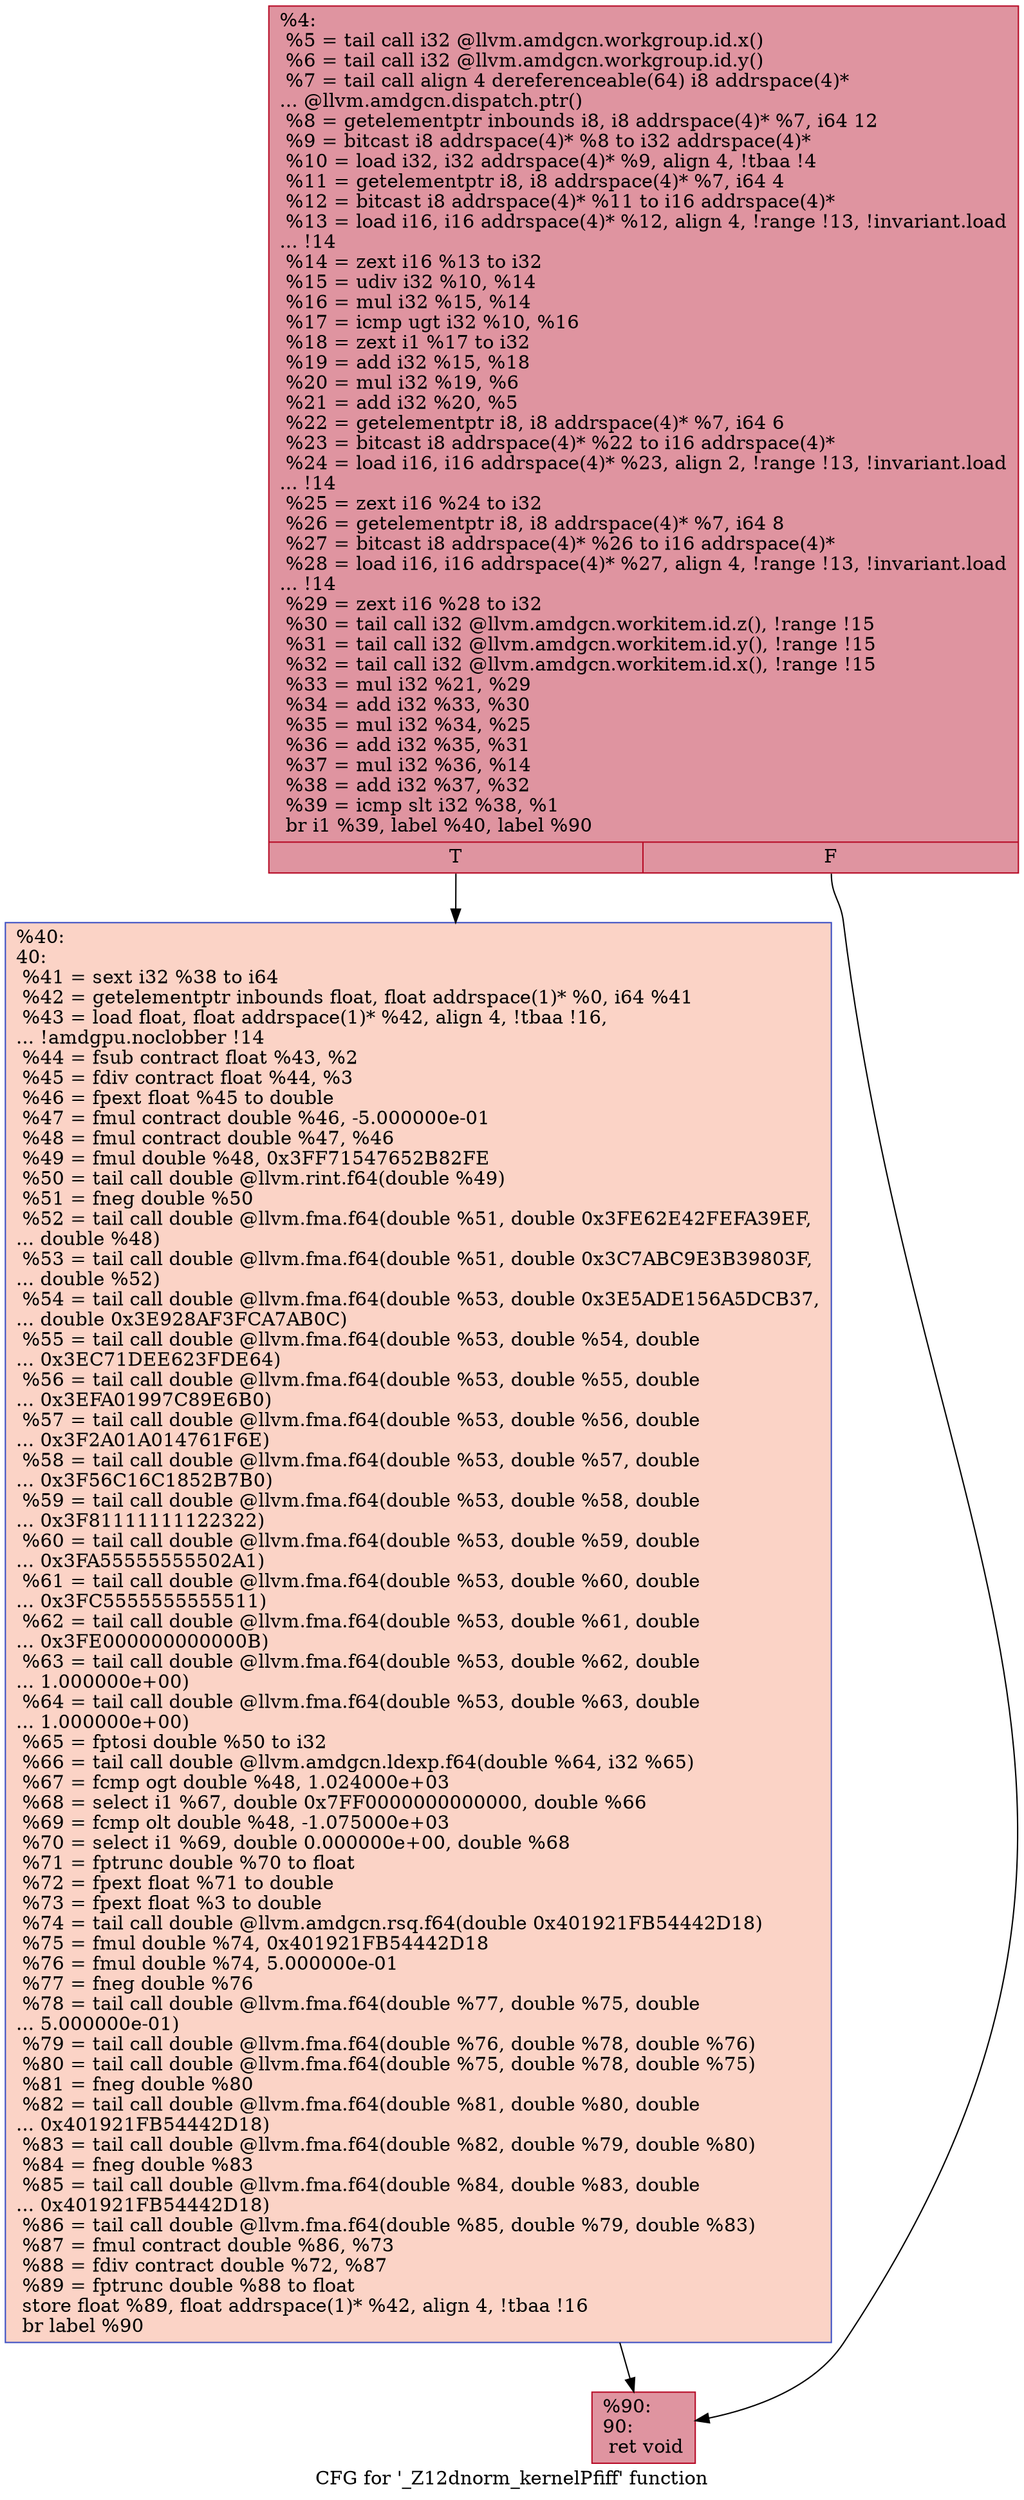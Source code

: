 digraph "CFG for '_Z12dnorm_kernelPfiff' function" {
	label="CFG for '_Z12dnorm_kernelPfiff' function";

	Node0x60c04d0 [shape=record,color="#b70d28ff", style=filled, fillcolor="#b70d2870",label="{%4:\l  %5 = tail call i32 @llvm.amdgcn.workgroup.id.x()\l  %6 = tail call i32 @llvm.amdgcn.workgroup.id.y()\l  %7 = tail call align 4 dereferenceable(64) i8 addrspace(4)*\l... @llvm.amdgcn.dispatch.ptr()\l  %8 = getelementptr inbounds i8, i8 addrspace(4)* %7, i64 12\l  %9 = bitcast i8 addrspace(4)* %8 to i32 addrspace(4)*\l  %10 = load i32, i32 addrspace(4)* %9, align 4, !tbaa !4\l  %11 = getelementptr i8, i8 addrspace(4)* %7, i64 4\l  %12 = bitcast i8 addrspace(4)* %11 to i16 addrspace(4)*\l  %13 = load i16, i16 addrspace(4)* %12, align 4, !range !13, !invariant.load\l... !14\l  %14 = zext i16 %13 to i32\l  %15 = udiv i32 %10, %14\l  %16 = mul i32 %15, %14\l  %17 = icmp ugt i32 %10, %16\l  %18 = zext i1 %17 to i32\l  %19 = add i32 %15, %18\l  %20 = mul i32 %19, %6\l  %21 = add i32 %20, %5\l  %22 = getelementptr i8, i8 addrspace(4)* %7, i64 6\l  %23 = bitcast i8 addrspace(4)* %22 to i16 addrspace(4)*\l  %24 = load i16, i16 addrspace(4)* %23, align 2, !range !13, !invariant.load\l... !14\l  %25 = zext i16 %24 to i32\l  %26 = getelementptr i8, i8 addrspace(4)* %7, i64 8\l  %27 = bitcast i8 addrspace(4)* %26 to i16 addrspace(4)*\l  %28 = load i16, i16 addrspace(4)* %27, align 4, !range !13, !invariant.load\l... !14\l  %29 = zext i16 %28 to i32\l  %30 = tail call i32 @llvm.amdgcn.workitem.id.z(), !range !15\l  %31 = tail call i32 @llvm.amdgcn.workitem.id.y(), !range !15\l  %32 = tail call i32 @llvm.amdgcn.workitem.id.x(), !range !15\l  %33 = mul i32 %21, %29\l  %34 = add i32 %33, %30\l  %35 = mul i32 %34, %25\l  %36 = add i32 %35, %31\l  %37 = mul i32 %36, %14\l  %38 = add i32 %37, %32\l  %39 = icmp slt i32 %38, %1\l  br i1 %39, label %40, label %90\l|{<s0>T|<s1>F}}"];
	Node0x60c04d0:s0 -> Node0x60c25b0;
	Node0x60c04d0:s1 -> Node0x60c4c30;
	Node0x60c25b0 [shape=record,color="#3d50c3ff", style=filled, fillcolor="#f59c7d70",label="{%40:\l40:                                               \l  %41 = sext i32 %38 to i64\l  %42 = getelementptr inbounds float, float addrspace(1)* %0, i64 %41\l  %43 = load float, float addrspace(1)* %42, align 4, !tbaa !16,\l... !amdgpu.noclobber !14\l  %44 = fsub contract float %43, %2\l  %45 = fdiv contract float %44, %3\l  %46 = fpext float %45 to double\l  %47 = fmul contract double %46, -5.000000e-01\l  %48 = fmul contract double %47, %46\l  %49 = fmul double %48, 0x3FF71547652B82FE\l  %50 = tail call double @llvm.rint.f64(double %49)\l  %51 = fneg double %50\l  %52 = tail call double @llvm.fma.f64(double %51, double 0x3FE62E42FEFA39EF,\l... double %48)\l  %53 = tail call double @llvm.fma.f64(double %51, double 0x3C7ABC9E3B39803F,\l... double %52)\l  %54 = tail call double @llvm.fma.f64(double %53, double 0x3E5ADE156A5DCB37,\l... double 0x3E928AF3FCA7AB0C)\l  %55 = tail call double @llvm.fma.f64(double %53, double %54, double\l... 0x3EC71DEE623FDE64)\l  %56 = tail call double @llvm.fma.f64(double %53, double %55, double\l... 0x3EFA01997C89E6B0)\l  %57 = tail call double @llvm.fma.f64(double %53, double %56, double\l... 0x3F2A01A014761F6E)\l  %58 = tail call double @llvm.fma.f64(double %53, double %57, double\l... 0x3F56C16C1852B7B0)\l  %59 = tail call double @llvm.fma.f64(double %53, double %58, double\l... 0x3F81111111122322)\l  %60 = tail call double @llvm.fma.f64(double %53, double %59, double\l... 0x3FA55555555502A1)\l  %61 = tail call double @llvm.fma.f64(double %53, double %60, double\l... 0x3FC5555555555511)\l  %62 = tail call double @llvm.fma.f64(double %53, double %61, double\l... 0x3FE000000000000B)\l  %63 = tail call double @llvm.fma.f64(double %53, double %62, double\l... 1.000000e+00)\l  %64 = tail call double @llvm.fma.f64(double %53, double %63, double\l... 1.000000e+00)\l  %65 = fptosi double %50 to i32\l  %66 = tail call double @llvm.amdgcn.ldexp.f64(double %64, i32 %65)\l  %67 = fcmp ogt double %48, 1.024000e+03\l  %68 = select i1 %67, double 0x7FF0000000000000, double %66\l  %69 = fcmp olt double %48, -1.075000e+03\l  %70 = select i1 %69, double 0.000000e+00, double %68\l  %71 = fptrunc double %70 to float\l  %72 = fpext float %71 to double\l  %73 = fpext float %3 to double\l  %74 = tail call double @llvm.amdgcn.rsq.f64(double 0x401921FB54442D18)\l  %75 = fmul double %74, 0x401921FB54442D18\l  %76 = fmul double %74, 5.000000e-01\l  %77 = fneg double %76\l  %78 = tail call double @llvm.fma.f64(double %77, double %75, double\l... 5.000000e-01)\l  %79 = tail call double @llvm.fma.f64(double %76, double %78, double %76)\l  %80 = tail call double @llvm.fma.f64(double %75, double %78, double %75)\l  %81 = fneg double %80\l  %82 = tail call double @llvm.fma.f64(double %81, double %80, double\l... 0x401921FB54442D18)\l  %83 = tail call double @llvm.fma.f64(double %82, double %79, double %80)\l  %84 = fneg double %83\l  %85 = tail call double @llvm.fma.f64(double %84, double %83, double\l... 0x401921FB54442D18)\l  %86 = tail call double @llvm.fma.f64(double %85, double %79, double %83)\l  %87 = fmul contract double %86, %73\l  %88 = fdiv contract double %72, %87\l  %89 = fptrunc double %88 to float\l  store float %89, float addrspace(1)* %42, align 4, !tbaa !16\l  br label %90\l}"];
	Node0x60c25b0 -> Node0x60c4c30;
	Node0x60c4c30 [shape=record,color="#b70d28ff", style=filled, fillcolor="#b70d2870",label="{%90:\l90:                                               \l  ret void\l}"];
}
